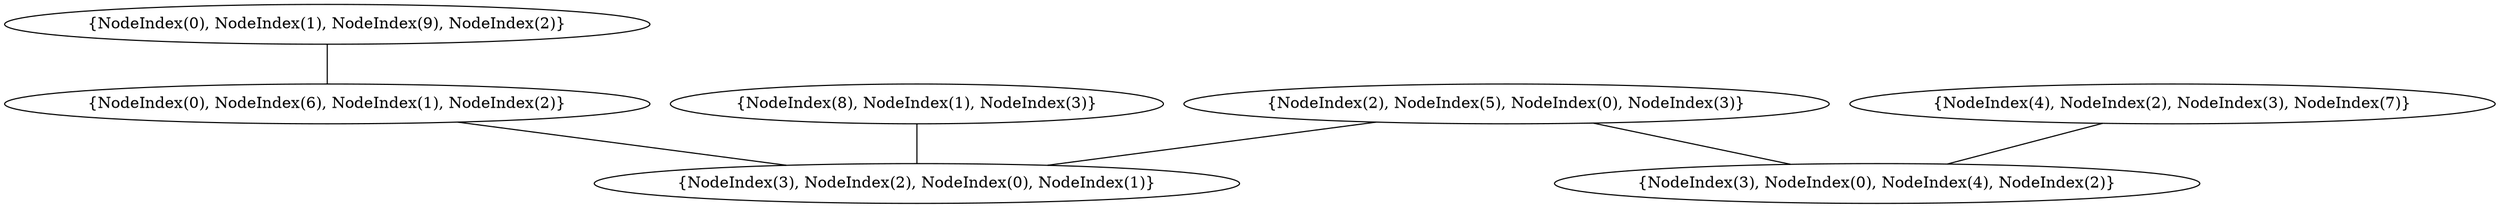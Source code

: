 graph {
    0 [ label = "{NodeIndex(3), NodeIndex(2), NodeIndex(0), NodeIndex(1)}" ]
    1 [ label = "{NodeIndex(0), NodeIndex(6), NodeIndex(1), NodeIndex(2)}" ]
    2 [ label = "{NodeIndex(0), NodeIndex(1), NodeIndex(9), NodeIndex(2)}" ]
    3 [ label = "{NodeIndex(3), NodeIndex(0), NodeIndex(4), NodeIndex(2)}" ]
    4 [ label = "{NodeIndex(2), NodeIndex(5), NodeIndex(0), NodeIndex(3)}" ]
    5 [ label = "{NodeIndex(4), NodeIndex(2), NodeIndex(3), NodeIndex(7)}" ]
    6 [ label = "{NodeIndex(8), NodeIndex(1), NodeIndex(3)}" ]
    1 -- 0 [ ]
    2 -- 1 [ ]
    4 -- 0 [ ]
    5 -- 3 [ ]
    4 -- 3 [ ]
    6 -- 0 [ ]
}
